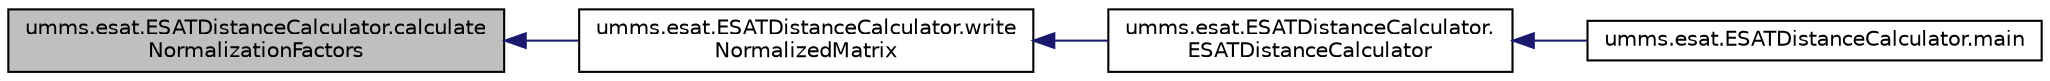 digraph "umms.esat.ESATDistanceCalculator.calculateNormalizationFactors"
{
  edge [fontname="Helvetica",fontsize="10",labelfontname="Helvetica",labelfontsize="10"];
  node [fontname="Helvetica",fontsize="10",shape=record];
  rankdir="LR";
  Node1 [label="umms.esat.ESATDistanceCalculator.calculate\lNormalizationFactors",height=0.2,width=0.4,color="black", fillcolor="grey75", style="filled" fontcolor="black"];
  Node1 -> Node2 [dir="back",color="midnightblue",fontsize="10",style="solid"];
  Node2 [label="umms.esat.ESATDistanceCalculator.write\lNormalizedMatrix",height=0.2,width=0.4,color="black", fillcolor="white", style="filled",URL="$classumms_1_1esat_1_1_e_s_a_t_distance_calculator.html#ac118a1c8cb83450751f162aa01933165"];
  Node2 -> Node3 [dir="back",color="midnightblue",fontsize="10",style="solid"];
  Node3 [label="umms.esat.ESATDistanceCalculator.\lESATDistanceCalculator",height=0.2,width=0.4,color="black", fillcolor="white", style="filled",URL="$classumms_1_1esat_1_1_e_s_a_t_distance_calculator.html#a37e6c5de3998706091a6aef23e96144e"];
  Node3 -> Node4 [dir="back",color="midnightblue",fontsize="10",style="solid"];
  Node4 [label="umms.esat.ESATDistanceCalculator.main",height=0.2,width=0.4,color="black", fillcolor="white", style="filled",URL="$classumms_1_1esat_1_1_e_s_a_t_distance_calculator.html#a0ce2ea3dc1e213a0f7fbd3c6dc558e21"];
}

